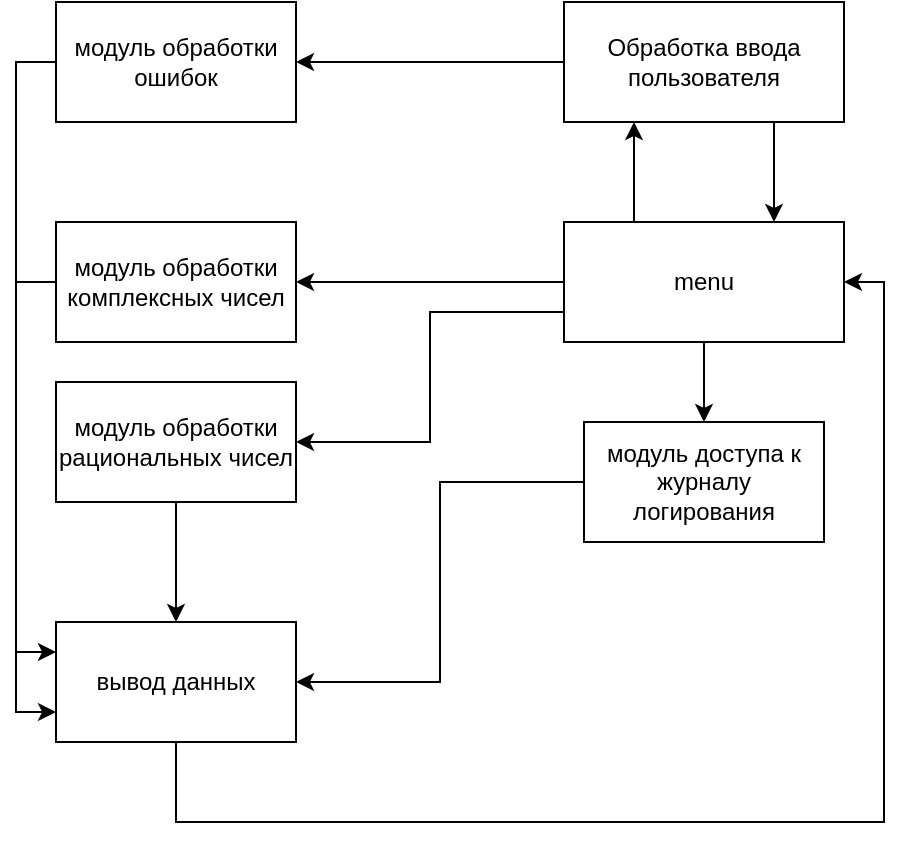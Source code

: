 <mxfile version="20.4.1" type="github">
  <diagram id="L7CljHI67pswBbGMYpq-" name="Страница 1">
    <mxGraphModel dx="763" dy="745" grid="1" gridSize="10" guides="1" tooltips="1" connect="1" arrows="1" fold="1" page="1" pageScale="1" pageWidth="827" pageHeight="1169" math="0" shadow="0">
      <root>
        <mxCell id="0" />
        <mxCell id="1" parent="0" />
        <mxCell id="wBqeFJjer8LGPhAcfTy0-11" style="edgeStyle=orthogonalEdgeStyle;rounded=0;orthogonalLoop=1;jettySize=auto;html=1;exitX=0.25;exitY=0;exitDx=0;exitDy=0;entryX=0.25;entryY=1;entryDx=0;entryDy=0;" parent="1" source="wBqeFJjer8LGPhAcfTy0-1" target="wBqeFJjer8LGPhAcfTy0-2" edge="1">
          <mxGeometry relative="1" as="geometry" />
        </mxCell>
        <mxCell id="wBqeFJjer8LGPhAcfTy0-13" style="edgeStyle=orthogonalEdgeStyle;rounded=0;orthogonalLoop=1;jettySize=auto;html=1;exitX=0;exitY=0.5;exitDx=0;exitDy=0;entryX=1;entryY=0.5;entryDx=0;entryDy=0;" parent="1" source="wBqeFJjer8LGPhAcfTy0-1" target="wBqeFJjer8LGPhAcfTy0-4" edge="1">
          <mxGeometry relative="1" as="geometry" />
        </mxCell>
        <mxCell id="wBqeFJjer8LGPhAcfTy0-14" style="edgeStyle=orthogonalEdgeStyle;rounded=0;orthogonalLoop=1;jettySize=auto;html=1;exitX=0;exitY=0.75;exitDx=0;exitDy=0;entryX=1;entryY=0.5;entryDx=0;entryDy=0;" parent="1" source="wBqeFJjer8LGPhAcfTy0-1" target="wBqeFJjer8LGPhAcfTy0-5" edge="1">
          <mxGeometry relative="1" as="geometry" />
        </mxCell>
        <mxCell id="wBqeFJjer8LGPhAcfTy0-18" style="edgeStyle=orthogonalEdgeStyle;rounded=0;orthogonalLoop=1;jettySize=auto;html=1;exitX=0.5;exitY=1;exitDx=0;exitDy=0;entryX=0.5;entryY=0;entryDx=0;entryDy=0;" parent="1" source="wBqeFJjer8LGPhAcfTy0-1" target="wBqeFJjer8LGPhAcfTy0-8" edge="1">
          <mxGeometry relative="1" as="geometry" />
        </mxCell>
        <mxCell id="wBqeFJjer8LGPhAcfTy0-1" value="menu" style="rounded=0;whiteSpace=wrap;html=1;" parent="1" vertex="1">
          <mxGeometry x="334" y="120" width="140" height="60" as="geometry" />
        </mxCell>
        <mxCell id="wBqeFJjer8LGPhAcfTy0-10" style="edgeStyle=orthogonalEdgeStyle;rounded=0;orthogonalLoop=1;jettySize=auto;html=1;exitX=0.75;exitY=1;exitDx=0;exitDy=0;entryX=0.75;entryY=0;entryDx=0;entryDy=0;" parent="1" source="wBqeFJjer8LGPhAcfTy0-2" target="wBqeFJjer8LGPhAcfTy0-1" edge="1">
          <mxGeometry relative="1" as="geometry" />
        </mxCell>
        <mxCell id="wBqeFJjer8LGPhAcfTy0-12" style="edgeStyle=orthogonalEdgeStyle;rounded=0;orthogonalLoop=1;jettySize=auto;html=1;exitX=0;exitY=0.5;exitDx=0;exitDy=0;entryX=1;entryY=0.5;entryDx=0;entryDy=0;" parent="1" source="wBqeFJjer8LGPhAcfTy0-2" target="wBqeFJjer8LGPhAcfTy0-7" edge="1">
          <mxGeometry relative="1" as="geometry" />
        </mxCell>
        <mxCell id="wBqeFJjer8LGPhAcfTy0-2" value="Обработка ввода пользователя" style="rounded=0;whiteSpace=wrap;html=1;" parent="1" vertex="1">
          <mxGeometry x="334" y="10" width="140" height="60" as="geometry" />
        </mxCell>
        <mxCell id="wBqeFJjer8LGPhAcfTy0-15" style="edgeStyle=orthogonalEdgeStyle;rounded=0;orthogonalLoop=1;jettySize=auto;html=1;exitX=0;exitY=0.5;exitDx=0;exitDy=0;entryX=0;entryY=0.25;entryDx=0;entryDy=0;" parent="1" source="wBqeFJjer8LGPhAcfTy0-4" target="wBqeFJjer8LGPhAcfTy0-9" edge="1">
          <mxGeometry relative="1" as="geometry" />
        </mxCell>
        <mxCell id="wBqeFJjer8LGPhAcfTy0-4" value="модуль обработки комплексных чисел" style="rounded=0;whiteSpace=wrap;html=1;" parent="1" vertex="1">
          <mxGeometry x="80" y="120" width="120" height="60" as="geometry" />
        </mxCell>
        <mxCell id="wBqeFJjer8LGPhAcfTy0-16" style="edgeStyle=orthogonalEdgeStyle;rounded=0;orthogonalLoop=1;jettySize=auto;html=1;exitX=0.5;exitY=1;exitDx=0;exitDy=0;entryX=0.5;entryY=0;entryDx=0;entryDy=0;" parent="1" source="wBqeFJjer8LGPhAcfTy0-5" target="wBqeFJjer8LGPhAcfTy0-9" edge="1">
          <mxGeometry relative="1" as="geometry" />
        </mxCell>
        <mxCell id="wBqeFJjer8LGPhAcfTy0-5" value="модуль обработки рациональных чисел" style="whiteSpace=wrap;html=1;" parent="1" vertex="1">
          <mxGeometry x="80" y="200" width="120" height="60" as="geometry" />
        </mxCell>
        <mxCell id="wBqeFJjer8LGPhAcfTy0-19" style="edgeStyle=orthogonalEdgeStyle;rounded=0;orthogonalLoop=1;jettySize=auto;html=1;exitX=0;exitY=0.5;exitDx=0;exitDy=0;entryX=0;entryY=0.75;entryDx=0;entryDy=0;" parent="1" source="wBqeFJjer8LGPhAcfTy0-7" target="wBqeFJjer8LGPhAcfTy0-9" edge="1">
          <mxGeometry relative="1" as="geometry" />
        </mxCell>
        <mxCell id="wBqeFJjer8LGPhAcfTy0-7" value="модуль обработки ошибок" style="whiteSpace=wrap;html=1;" parent="1" vertex="1">
          <mxGeometry x="80" y="10" width="120" height="60" as="geometry" />
        </mxCell>
        <mxCell id="wBqeFJjer8LGPhAcfTy0-17" style="edgeStyle=orthogonalEdgeStyle;rounded=0;orthogonalLoop=1;jettySize=auto;html=1;exitX=0;exitY=0.5;exitDx=0;exitDy=0;entryX=1;entryY=0.5;entryDx=0;entryDy=0;" parent="1" source="wBqeFJjer8LGPhAcfTy0-8" target="wBqeFJjer8LGPhAcfTy0-9" edge="1">
          <mxGeometry relative="1" as="geometry" />
        </mxCell>
        <mxCell id="wBqeFJjer8LGPhAcfTy0-8" value="модуль доступа к журналу логирования" style="whiteSpace=wrap;html=1;" parent="1" vertex="1">
          <mxGeometry x="344" y="220" width="120" height="60" as="geometry" />
        </mxCell>
        <mxCell id="wBqeFJjer8LGPhAcfTy0-20" style="edgeStyle=orthogonalEdgeStyle;rounded=0;orthogonalLoop=1;jettySize=auto;html=1;exitX=0.5;exitY=1;exitDx=0;exitDy=0;entryX=1;entryY=0.5;entryDx=0;entryDy=0;" parent="1" source="wBqeFJjer8LGPhAcfTy0-9" target="wBqeFJjer8LGPhAcfTy0-1" edge="1">
          <mxGeometry relative="1" as="geometry">
            <Array as="points">
              <mxPoint x="140" y="420" />
              <mxPoint x="494" y="420" />
              <mxPoint x="494" y="150" />
            </Array>
          </mxGeometry>
        </mxCell>
        <mxCell id="wBqeFJjer8LGPhAcfTy0-9" value="вывод данных" style="whiteSpace=wrap;html=1;" parent="1" vertex="1">
          <mxGeometry x="80" y="320" width="120" height="60" as="geometry" />
        </mxCell>
      </root>
    </mxGraphModel>
  </diagram>
</mxfile>
